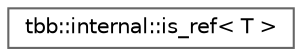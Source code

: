 digraph "类继承关系图"
{
 // LATEX_PDF_SIZE
  bgcolor="transparent";
  edge [fontname=Helvetica,fontsize=10,labelfontname=Helvetica,labelfontsize=10];
  node [fontname=Helvetica,fontsize=10,shape=box,height=0.2,width=0.4];
  rankdir="LR";
  Node0 [id="Node000000",label="tbb::internal::is_ref\< T \>",height=0.2,width=0.4,color="grey40", fillcolor="white", style="filled",URL="$structtbb_1_1internal_1_1is__ref.html",tooltip=" "];
}
